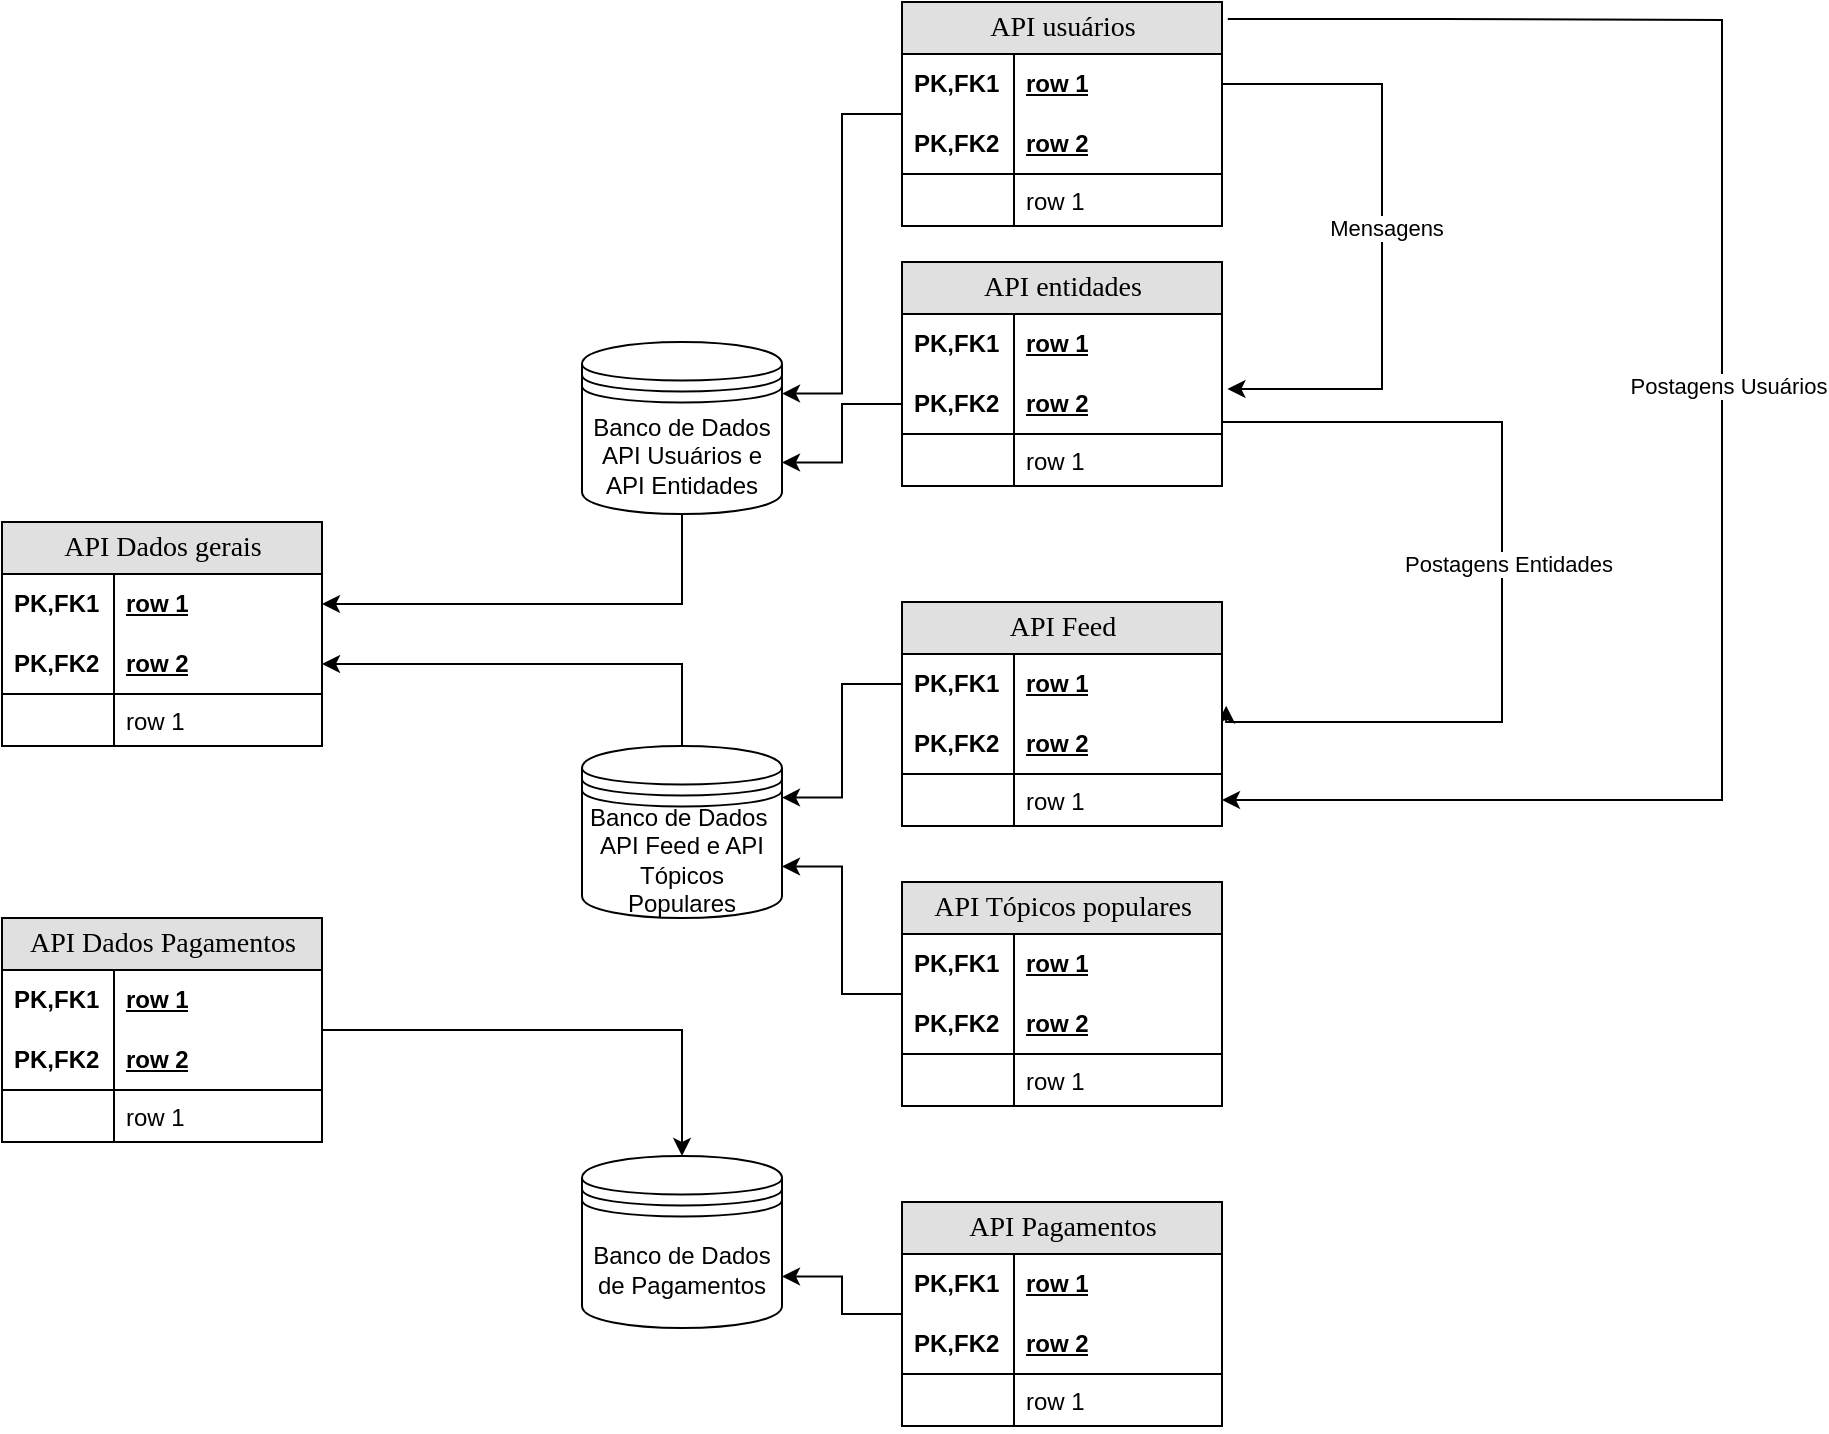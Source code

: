 <mxfile version="24.7.13">
  <diagram name="Page-1" id="e56a1550-8fbb-45ad-956c-1786394a9013">
    <mxGraphModel dx="3049" dy="795" grid="1" gridSize="10" guides="1" tooltips="1" connect="1" arrows="1" fold="1" page="1" pageScale="1" pageWidth="1100" pageHeight="850" background="none" math="0" shadow="0">
      <root>
        <mxCell id="0" />
        <mxCell id="1" parent="0" />
        <mxCell id="5-K3sK50ygORmTR-ccPb-88" style="edgeStyle=orthogonalEdgeStyle;rounded=0;orthogonalLoop=1;jettySize=auto;html=1;entryX=1;entryY=0.5;entryDx=0;entryDy=0;" edge="1" parent="1" source="5-K3sK50ygORmTR-ccPb-4" target="5-K3sK50ygORmTR-ccPb-80">
          <mxGeometry relative="1" as="geometry" />
        </mxCell>
        <mxCell id="5-K3sK50ygORmTR-ccPb-4" value="Banco de Dados API Usuários e API Entidades" style="shape=datastore;whiteSpace=wrap;html=1;" vertex="1" parent="1">
          <mxGeometry x="-420" y="200" width="100" height="86" as="geometry" />
        </mxCell>
        <mxCell id="5-K3sK50ygORmTR-ccPb-86" style="edgeStyle=orthogonalEdgeStyle;rounded=0;orthogonalLoop=1;jettySize=auto;html=1;entryX=1;entryY=0.5;entryDx=0;entryDy=0;" edge="1" parent="1" source="5-K3sK50ygORmTR-ccPb-5" target="5-K3sK50ygORmTR-ccPb-82">
          <mxGeometry relative="1" as="geometry" />
        </mxCell>
        <mxCell id="5-K3sK50ygORmTR-ccPb-5" value="Banco de Dados&amp;nbsp; API Feed e API Tópicos Populares" style="shape=datastore;whiteSpace=wrap;html=1;" vertex="1" parent="1">
          <mxGeometry x="-420" y="402" width="100" height="86" as="geometry" />
        </mxCell>
        <mxCell id="5-K3sK50ygORmTR-ccPb-6" value="Banco de Dados de Pagamentos" style="shape=datastore;whiteSpace=wrap;html=1;" vertex="1" parent="1">
          <mxGeometry x="-420" y="607" width="100" height="86" as="geometry" />
        </mxCell>
        <mxCell id="5-K3sK50ygORmTR-ccPb-46" style="edgeStyle=orthogonalEdgeStyle;rounded=0;orthogonalLoop=1;jettySize=auto;html=1;entryX=1;entryY=0.3;entryDx=0;entryDy=0;" edge="1" parent="1" source="5-K3sK50ygORmTR-ccPb-31" target="5-K3sK50ygORmTR-ccPb-4">
          <mxGeometry relative="1" as="geometry" />
        </mxCell>
        <mxCell id="5-K3sK50ygORmTR-ccPb-91" style="edgeStyle=orthogonalEdgeStyle;rounded=0;orthogonalLoop=1;jettySize=auto;html=1;entryX=1.013;entryY=0.861;entryDx=0;entryDy=0;entryPerimeter=0;" edge="1" parent="1" target="5-K3sK50ygORmTR-ccPb-55">
          <mxGeometry relative="1" as="geometry">
            <mxPoint x="-98.08" y="591.95" as="targetPoint" />
            <mxPoint x="-100" y="240" as="sourcePoint" />
            <Array as="points">
              <mxPoint x="40" y="240" />
              <mxPoint x="40" y="390" />
              <mxPoint x="-98" y="390" />
            </Array>
          </mxGeometry>
        </mxCell>
        <mxCell id="5-K3sK50ygORmTR-ccPb-93" value="Postagens Entidades" style="edgeLabel;html=1;align=center;verticalAlign=middle;resizable=0;points=[];" vertex="1" connectable="0" parent="5-K3sK50ygORmTR-ccPb-91">
          <mxGeometry x="-0.032" y="3" relative="1" as="geometry">
            <mxPoint as="offset" />
          </mxGeometry>
        </mxCell>
        <mxCell id="5-K3sK50ygORmTR-ccPb-31" value="API usuários" style="swimlane;html=1;fontStyle=0;childLayout=stackLayout;horizontal=1;startSize=26;fillColor=#e0e0e0;horizontalStack=0;resizeParent=1;resizeLast=0;collapsible=1;marginBottom=0;swimlaneFillColor=#ffffff;align=center;rounded=0;shadow=0;comic=0;labelBackgroundColor=none;strokeWidth=1;fontFamily=Verdana;fontSize=14" vertex="1" parent="1">
          <mxGeometry x="-260" y="30" width="160" height="112" as="geometry" />
        </mxCell>
        <mxCell id="5-K3sK50ygORmTR-ccPb-32" value="row 1" style="shape=partialRectangle;top=0;left=0;right=0;bottom=0;html=1;align=left;verticalAlign=middle;fillColor=none;spacingLeft=60;spacingRight=4;whiteSpace=wrap;overflow=hidden;rotatable=0;points=[[0,0.5],[1,0.5]];portConstraint=eastwest;dropTarget=0;fontStyle=5;" vertex="1" parent="5-K3sK50ygORmTR-ccPb-31">
          <mxGeometry y="26" width="160" height="30" as="geometry" />
        </mxCell>
        <mxCell id="5-K3sK50ygORmTR-ccPb-33" value="PK,FK1" style="shape=partialRectangle;fontStyle=1;top=0;left=0;bottom=0;html=1;fillColor=none;align=left;verticalAlign=middle;spacingLeft=4;spacingRight=4;whiteSpace=wrap;overflow=hidden;rotatable=0;points=[];portConstraint=eastwest;part=1;" vertex="1" connectable="0" parent="5-K3sK50ygORmTR-ccPb-32">
          <mxGeometry width="56" height="30" as="geometry" />
        </mxCell>
        <mxCell id="5-K3sK50ygORmTR-ccPb-34" value="row 2" style="shape=partialRectangle;top=0;left=0;right=0;bottom=1;html=1;align=left;verticalAlign=middle;fillColor=none;spacingLeft=60;spacingRight=4;whiteSpace=wrap;overflow=hidden;rotatable=0;points=[[0,0.5],[1,0.5]];portConstraint=eastwest;dropTarget=0;fontStyle=5;" vertex="1" parent="5-K3sK50ygORmTR-ccPb-31">
          <mxGeometry y="56" width="160" height="30" as="geometry" />
        </mxCell>
        <mxCell id="5-K3sK50ygORmTR-ccPb-35" value="PK,FK2" style="shape=partialRectangle;fontStyle=1;top=0;left=0;bottom=0;html=1;fillColor=none;align=left;verticalAlign=middle;spacingLeft=4;spacingRight=4;whiteSpace=wrap;overflow=hidden;rotatable=0;points=[];portConstraint=eastwest;part=1;" vertex="1" connectable="0" parent="5-K3sK50ygORmTR-ccPb-34">
          <mxGeometry width="56" height="30" as="geometry" />
        </mxCell>
        <mxCell id="5-K3sK50ygORmTR-ccPb-36" value="row 1" style="shape=partialRectangle;top=0;left=0;right=0;bottom=0;html=1;align=left;verticalAlign=top;fillColor=none;spacingLeft=60;spacingRight=4;whiteSpace=wrap;overflow=hidden;rotatable=0;points=[[0,0.5],[1,0.5]];portConstraint=eastwest;dropTarget=0;" vertex="1" parent="5-K3sK50ygORmTR-ccPb-31">
          <mxGeometry y="86" width="160" height="26" as="geometry" />
        </mxCell>
        <mxCell id="5-K3sK50ygORmTR-ccPb-37" value="" style="shape=partialRectangle;top=0;left=0;bottom=0;html=1;fillColor=none;align=left;verticalAlign=top;spacingLeft=4;spacingRight=4;whiteSpace=wrap;overflow=hidden;rotatable=0;points=[];portConstraint=eastwest;part=1;" vertex="1" connectable="0" parent="5-K3sK50ygORmTR-ccPb-36">
          <mxGeometry width="56" height="26" as="geometry" />
        </mxCell>
        <mxCell id="5-K3sK50ygORmTR-ccPb-38" value="API entidades" style="swimlane;html=1;fontStyle=0;childLayout=stackLayout;horizontal=1;startSize=26;fillColor=#e0e0e0;horizontalStack=0;resizeParent=1;resizeLast=0;collapsible=1;marginBottom=0;swimlaneFillColor=#ffffff;align=center;rounded=0;shadow=0;comic=0;labelBackgroundColor=none;strokeWidth=1;fontFamily=Verdana;fontSize=14" vertex="1" parent="1">
          <mxGeometry x="-260" y="160" width="160" height="112" as="geometry" />
        </mxCell>
        <mxCell id="5-K3sK50ygORmTR-ccPb-39" value="row 1" style="shape=partialRectangle;top=0;left=0;right=0;bottom=0;html=1;align=left;verticalAlign=middle;fillColor=none;spacingLeft=60;spacingRight=4;whiteSpace=wrap;overflow=hidden;rotatable=0;points=[[0,0.5],[1,0.5]];portConstraint=eastwest;dropTarget=0;fontStyle=5;" vertex="1" parent="5-K3sK50ygORmTR-ccPb-38">
          <mxGeometry y="26" width="160" height="30" as="geometry" />
        </mxCell>
        <mxCell id="5-K3sK50ygORmTR-ccPb-40" value="PK,FK1" style="shape=partialRectangle;fontStyle=1;top=0;left=0;bottom=0;html=1;fillColor=none;align=left;verticalAlign=middle;spacingLeft=4;spacingRight=4;whiteSpace=wrap;overflow=hidden;rotatable=0;points=[];portConstraint=eastwest;part=1;" vertex="1" connectable="0" parent="5-K3sK50ygORmTR-ccPb-39">
          <mxGeometry width="56" height="30" as="geometry" />
        </mxCell>
        <mxCell id="5-K3sK50ygORmTR-ccPb-41" value="row 2" style="shape=partialRectangle;top=0;left=0;right=0;bottom=1;html=1;align=left;verticalAlign=middle;fillColor=none;spacingLeft=60;spacingRight=4;whiteSpace=wrap;overflow=hidden;rotatable=0;points=[[0,0.5],[1,0.5]];portConstraint=eastwest;dropTarget=0;fontStyle=5;" vertex="1" parent="5-K3sK50ygORmTR-ccPb-38">
          <mxGeometry y="56" width="160" height="30" as="geometry" />
        </mxCell>
        <mxCell id="5-K3sK50ygORmTR-ccPb-42" value="PK,FK2" style="shape=partialRectangle;fontStyle=1;top=0;left=0;bottom=0;html=1;fillColor=none;align=left;verticalAlign=middle;spacingLeft=4;spacingRight=4;whiteSpace=wrap;overflow=hidden;rotatable=0;points=[];portConstraint=eastwest;part=1;" vertex="1" connectable="0" parent="5-K3sK50ygORmTR-ccPb-41">
          <mxGeometry width="56" height="30" as="geometry" />
        </mxCell>
        <mxCell id="5-K3sK50ygORmTR-ccPb-43" value="row 1" style="shape=partialRectangle;top=0;left=0;right=0;bottom=0;html=1;align=left;verticalAlign=top;fillColor=none;spacingLeft=60;spacingRight=4;whiteSpace=wrap;overflow=hidden;rotatable=0;points=[[0,0.5],[1,0.5]];portConstraint=eastwest;dropTarget=0;" vertex="1" parent="5-K3sK50ygORmTR-ccPb-38">
          <mxGeometry y="86" width="160" height="26" as="geometry" />
        </mxCell>
        <mxCell id="5-K3sK50ygORmTR-ccPb-44" value="" style="shape=partialRectangle;top=0;left=0;bottom=0;html=1;fillColor=none;align=left;verticalAlign=top;spacingLeft=4;spacingRight=4;whiteSpace=wrap;overflow=hidden;rotatable=0;points=[];portConstraint=eastwest;part=1;" vertex="1" connectable="0" parent="5-K3sK50ygORmTR-ccPb-43">
          <mxGeometry width="56" height="26" as="geometry" />
        </mxCell>
        <mxCell id="5-K3sK50ygORmTR-ccPb-45" style="edgeStyle=orthogonalEdgeStyle;rounded=0;orthogonalLoop=1;jettySize=auto;html=1;entryX=1;entryY=0.7;entryDx=0;entryDy=0;" edge="1" parent="1" source="5-K3sK50ygORmTR-ccPb-41" target="5-K3sK50ygORmTR-ccPb-4">
          <mxGeometry relative="1" as="geometry" />
        </mxCell>
        <mxCell id="5-K3sK50ygORmTR-ccPb-62" style="edgeStyle=orthogonalEdgeStyle;rounded=0;orthogonalLoop=1;jettySize=auto;html=1;entryX=1;entryY=0.7;entryDx=0;entryDy=0;" edge="1" parent="1" source="5-K3sK50ygORmTR-ccPb-47" target="5-K3sK50ygORmTR-ccPb-5">
          <mxGeometry relative="1" as="geometry" />
        </mxCell>
        <mxCell id="5-K3sK50ygORmTR-ccPb-47" value="API Tópicos populares" style="swimlane;html=1;fontStyle=0;childLayout=stackLayout;horizontal=1;startSize=26;fillColor=#e0e0e0;horizontalStack=0;resizeParent=1;resizeLast=0;collapsible=1;marginBottom=0;swimlaneFillColor=#ffffff;align=center;rounded=0;shadow=0;comic=0;labelBackgroundColor=none;strokeWidth=1;fontFamily=Verdana;fontSize=14" vertex="1" parent="1">
          <mxGeometry x="-260" y="470" width="160" height="112" as="geometry" />
        </mxCell>
        <mxCell id="5-K3sK50ygORmTR-ccPb-48" value="row 1" style="shape=partialRectangle;top=0;left=0;right=0;bottom=0;html=1;align=left;verticalAlign=middle;fillColor=none;spacingLeft=60;spacingRight=4;whiteSpace=wrap;overflow=hidden;rotatable=0;points=[[0,0.5],[1,0.5]];portConstraint=eastwest;dropTarget=0;fontStyle=5;" vertex="1" parent="5-K3sK50ygORmTR-ccPb-47">
          <mxGeometry y="26" width="160" height="30" as="geometry" />
        </mxCell>
        <mxCell id="5-K3sK50ygORmTR-ccPb-49" value="PK,FK1" style="shape=partialRectangle;fontStyle=1;top=0;left=0;bottom=0;html=1;fillColor=none;align=left;verticalAlign=middle;spacingLeft=4;spacingRight=4;whiteSpace=wrap;overflow=hidden;rotatable=0;points=[];portConstraint=eastwest;part=1;" vertex="1" connectable="0" parent="5-K3sK50ygORmTR-ccPb-48">
          <mxGeometry width="56" height="30" as="geometry" />
        </mxCell>
        <mxCell id="5-K3sK50ygORmTR-ccPb-50" value="row 2" style="shape=partialRectangle;top=0;left=0;right=0;bottom=1;html=1;align=left;verticalAlign=middle;fillColor=none;spacingLeft=60;spacingRight=4;whiteSpace=wrap;overflow=hidden;rotatable=0;points=[[0,0.5],[1,0.5]];portConstraint=eastwest;dropTarget=0;fontStyle=5;" vertex="1" parent="5-K3sK50ygORmTR-ccPb-47">
          <mxGeometry y="56" width="160" height="30" as="geometry" />
        </mxCell>
        <mxCell id="5-K3sK50ygORmTR-ccPb-51" value="PK,FK2" style="shape=partialRectangle;fontStyle=1;top=0;left=0;bottom=0;html=1;fillColor=none;align=left;verticalAlign=middle;spacingLeft=4;spacingRight=4;whiteSpace=wrap;overflow=hidden;rotatable=0;points=[];portConstraint=eastwest;part=1;" vertex="1" connectable="0" parent="5-K3sK50ygORmTR-ccPb-50">
          <mxGeometry width="56" height="30" as="geometry" />
        </mxCell>
        <mxCell id="5-K3sK50ygORmTR-ccPb-52" value="row 1" style="shape=partialRectangle;top=0;left=0;right=0;bottom=0;html=1;align=left;verticalAlign=top;fillColor=none;spacingLeft=60;spacingRight=4;whiteSpace=wrap;overflow=hidden;rotatable=0;points=[[0,0.5],[1,0.5]];portConstraint=eastwest;dropTarget=0;" vertex="1" parent="5-K3sK50ygORmTR-ccPb-47">
          <mxGeometry y="86" width="160" height="26" as="geometry" />
        </mxCell>
        <mxCell id="5-K3sK50ygORmTR-ccPb-53" value="" style="shape=partialRectangle;top=0;left=0;bottom=0;html=1;fillColor=none;align=left;verticalAlign=top;spacingLeft=4;spacingRight=4;whiteSpace=wrap;overflow=hidden;rotatable=0;points=[];portConstraint=eastwest;part=1;" vertex="1" connectable="0" parent="5-K3sK50ygORmTR-ccPb-52">
          <mxGeometry width="56" height="26" as="geometry" />
        </mxCell>
        <mxCell id="5-K3sK50ygORmTR-ccPb-54" value="API Feed" style="swimlane;html=1;fontStyle=0;childLayout=stackLayout;horizontal=1;startSize=26;fillColor=#e0e0e0;horizontalStack=0;resizeParent=1;resizeLast=0;collapsible=1;marginBottom=0;swimlaneFillColor=#ffffff;align=center;rounded=0;shadow=0;comic=0;labelBackgroundColor=none;strokeWidth=1;fontFamily=Verdana;fontSize=14" vertex="1" parent="1">
          <mxGeometry x="-260" y="330" width="160" height="112" as="geometry" />
        </mxCell>
        <mxCell id="5-K3sK50ygORmTR-ccPb-55" value="row 1" style="shape=partialRectangle;top=0;left=0;right=0;bottom=0;html=1;align=left;verticalAlign=middle;fillColor=none;spacingLeft=60;spacingRight=4;whiteSpace=wrap;overflow=hidden;rotatable=0;points=[[0,0.5],[1,0.5]];portConstraint=eastwest;dropTarget=0;fontStyle=5;" vertex="1" parent="5-K3sK50ygORmTR-ccPb-54">
          <mxGeometry y="26" width="160" height="30" as="geometry" />
        </mxCell>
        <mxCell id="5-K3sK50ygORmTR-ccPb-56" value="PK,FK1" style="shape=partialRectangle;fontStyle=1;top=0;left=0;bottom=0;html=1;fillColor=none;align=left;verticalAlign=middle;spacingLeft=4;spacingRight=4;whiteSpace=wrap;overflow=hidden;rotatable=0;points=[];portConstraint=eastwest;part=1;" vertex="1" connectable="0" parent="5-K3sK50ygORmTR-ccPb-55">
          <mxGeometry width="56" height="30" as="geometry" />
        </mxCell>
        <mxCell id="5-K3sK50ygORmTR-ccPb-57" value="row 2" style="shape=partialRectangle;top=0;left=0;right=0;bottom=1;html=1;align=left;verticalAlign=middle;fillColor=none;spacingLeft=60;spacingRight=4;whiteSpace=wrap;overflow=hidden;rotatable=0;points=[[0,0.5],[1,0.5]];portConstraint=eastwest;dropTarget=0;fontStyle=5;" vertex="1" parent="5-K3sK50ygORmTR-ccPb-54">
          <mxGeometry y="56" width="160" height="30" as="geometry" />
        </mxCell>
        <mxCell id="5-K3sK50ygORmTR-ccPb-58" value="PK,FK2" style="shape=partialRectangle;fontStyle=1;top=0;left=0;bottom=0;html=1;fillColor=none;align=left;verticalAlign=middle;spacingLeft=4;spacingRight=4;whiteSpace=wrap;overflow=hidden;rotatable=0;points=[];portConstraint=eastwest;part=1;" vertex="1" connectable="0" parent="5-K3sK50ygORmTR-ccPb-57">
          <mxGeometry width="56" height="30" as="geometry" />
        </mxCell>
        <mxCell id="5-K3sK50ygORmTR-ccPb-59" value="row 1" style="shape=partialRectangle;top=0;left=0;right=0;bottom=0;html=1;align=left;verticalAlign=top;fillColor=none;spacingLeft=60;spacingRight=4;whiteSpace=wrap;overflow=hidden;rotatable=0;points=[[0,0.5],[1,0.5]];portConstraint=eastwest;dropTarget=0;" vertex="1" parent="5-K3sK50ygORmTR-ccPb-54">
          <mxGeometry y="86" width="160" height="26" as="geometry" />
        </mxCell>
        <mxCell id="5-K3sK50ygORmTR-ccPb-60" value="" style="shape=partialRectangle;top=0;left=0;bottom=0;html=1;fillColor=none;align=left;verticalAlign=top;spacingLeft=4;spacingRight=4;whiteSpace=wrap;overflow=hidden;rotatable=0;points=[];portConstraint=eastwest;part=1;" vertex="1" connectable="0" parent="5-K3sK50ygORmTR-ccPb-59">
          <mxGeometry width="56" height="26" as="geometry" />
        </mxCell>
        <mxCell id="5-K3sK50ygORmTR-ccPb-61" style="edgeStyle=orthogonalEdgeStyle;rounded=0;orthogonalLoop=1;jettySize=auto;html=1;entryX=1;entryY=0.3;entryDx=0;entryDy=0;" edge="1" parent="1" source="5-K3sK50ygORmTR-ccPb-55" target="5-K3sK50ygORmTR-ccPb-5">
          <mxGeometry relative="1" as="geometry" />
        </mxCell>
        <mxCell id="5-K3sK50ygORmTR-ccPb-78" style="edgeStyle=orthogonalEdgeStyle;rounded=0;orthogonalLoop=1;jettySize=auto;html=1;entryX=1;entryY=0.7;entryDx=0;entryDy=0;" edge="1" parent="1" source="5-K3sK50ygORmTR-ccPb-63" target="5-K3sK50ygORmTR-ccPb-6">
          <mxGeometry relative="1" as="geometry" />
        </mxCell>
        <mxCell id="5-K3sK50ygORmTR-ccPb-63" value="API Pagamentos" style="swimlane;html=1;fontStyle=0;childLayout=stackLayout;horizontal=1;startSize=26;fillColor=#e0e0e0;horizontalStack=0;resizeParent=1;resizeLast=0;collapsible=1;marginBottom=0;swimlaneFillColor=#ffffff;align=center;rounded=0;shadow=0;comic=0;labelBackgroundColor=none;strokeWidth=1;fontFamily=Verdana;fontSize=14" vertex="1" parent="1">
          <mxGeometry x="-260" y="630" width="160" height="112" as="geometry" />
        </mxCell>
        <mxCell id="5-K3sK50ygORmTR-ccPb-64" value="row 1" style="shape=partialRectangle;top=0;left=0;right=0;bottom=0;html=1;align=left;verticalAlign=middle;fillColor=none;spacingLeft=60;spacingRight=4;whiteSpace=wrap;overflow=hidden;rotatable=0;points=[[0,0.5],[1,0.5]];portConstraint=eastwest;dropTarget=0;fontStyle=5;" vertex="1" parent="5-K3sK50ygORmTR-ccPb-63">
          <mxGeometry y="26" width="160" height="30" as="geometry" />
        </mxCell>
        <mxCell id="5-K3sK50ygORmTR-ccPb-65" value="PK,FK1" style="shape=partialRectangle;fontStyle=1;top=0;left=0;bottom=0;html=1;fillColor=none;align=left;verticalAlign=middle;spacingLeft=4;spacingRight=4;whiteSpace=wrap;overflow=hidden;rotatable=0;points=[];portConstraint=eastwest;part=1;" vertex="1" connectable="0" parent="5-K3sK50ygORmTR-ccPb-64">
          <mxGeometry width="56" height="30" as="geometry" />
        </mxCell>
        <mxCell id="5-K3sK50ygORmTR-ccPb-66" value="row 2" style="shape=partialRectangle;top=0;left=0;right=0;bottom=1;html=1;align=left;verticalAlign=middle;fillColor=none;spacingLeft=60;spacingRight=4;whiteSpace=wrap;overflow=hidden;rotatable=0;points=[[0,0.5],[1,0.5]];portConstraint=eastwest;dropTarget=0;fontStyle=5;" vertex="1" parent="5-K3sK50ygORmTR-ccPb-63">
          <mxGeometry y="56" width="160" height="30" as="geometry" />
        </mxCell>
        <mxCell id="5-K3sK50ygORmTR-ccPb-67" value="PK,FK2" style="shape=partialRectangle;fontStyle=1;top=0;left=0;bottom=0;html=1;fillColor=none;align=left;verticalAlign=middle;spacingLeft=4;spacingRight=4;whiteSpace=wrap;overflow=hidden;rotatable=0;points=[];portConstraint=eastwest;part=1;" vertex="1" connectable="0" parent="5-K3sK50ygORmTR-ccPb-66">
          <mxGeometry width="56" height="30" as="geometry" />
        </mxCell>
        <mxCell id="5-K3sK50ygORmTR-ccPb-68" value="row 1" style="shape=partialRectangle;top=0;left=0;right=0;bottom=0;html=1;align=left;verticalAlign=top;fillColor=none;spacingLeft=60;spacingRight=4;whiteSpace=wrap;overflow=hidden;rotatable=0;points=[[0,0.5],[1,0.5]];portConstraint=eastwest;dropTarget=0;" vertex="1" parent="5-K3sK50ygORmTR-ccPb-63">
          <mxGeometry y="86" width="160" height="26" as="geometry" />
        </mxCell>
        <mxCell id="5-K3sK50ygORmTR-ccPb-69" value="" style="shape=partialRectangle;top=0;left=0;bottom=0;html=1;fillColor=none;align=left;verticalAlign=top;spacingLeft=4;spacingRight=4;whiteSpace=wrap;overflow=hidden;rotatable=0;points=[];portConstraint=eastwest;part=1;" vertex="1" connectable="0" parent="5-K3sK50ygORmTR-ccPb-68">
          <mxGeometry width="56" height="26" as="geometry" />
        </mxCell>
        <mxCell id="5-K3sK50ygORmTR-ccPb-77" style="edgeStyle=orthogonalEdgeStyle;rounded=0;orthogonalLoop=1;jettySize=auto;html=1;" edge="1" parent="1" source="5-K3sK50ygORmTR-ccPb-70" target="5-K3sK50ygORmTR-ccPb-6">
          <mxGeometry relative="1" as="geometry" />
        </mxCell>
        <mxCell id="5-K3sK50ygORmTR-ccPb-70" value="API Dados Pagamentos" style="swimlane;html=1;fontStyle=0;childLayout=stackLayout;horizontal=1;startSize=26;fillColor=#e0e0e0;horizontalStack=0;resizeParent=1;resizeLast=0;collapsible=1;marginBottom=0;swimlaneFillColor=#ffffff;align=center;rounded=0;shadow=0;comic=0;labelBackgroundColor=none;strokeWidth=1;fontFamily=Verdana;fontSize=14" vertex="1" parent="1">
          <mxGeometry x="-710" y="488" width="160" height="112" as="geometry" />
        </mxCell>
        <mxCell id="5-K3sK50ygORmTR-ccPb-71" value="row 1" style="shape=partialRectangle;top=0;left=0;right=0;bottom=0;html=1;align=left;verticalAlign=middle;fillColor=none;spacingLeft=60;spacingRight=4;whiteSpace=wrap;overflow=hidden;rotatable=0;points=[[0,0.5],[1,0.5]];portConstraint=eastwest;dropTarget=0;fontStyle=5;" vertex="1" parent="5-K3sK50ygORmTR-ccPb-70">
          <mxGeometry y="26" width="160" height="30" as="geometry" />
        </mxCell>
        <mxCell id="5-K3sK50ygORmTR-ccPb-72" value="PK,FK1" style="shape=partialRectangle;fontStyle=1;top=0;left=0;bottom=0;html=1;fillColor=none;align=left;verticalAlign=middle;spacingLeft=4;spacingRight=4;whiteSpace=wrap;overflow=hidden;rotatable=0;points=[];portConstraint=eastwest;part=1;" vertex="1" connectable="0" parent="5-K3sK50ygORmTR-ccPb-71">
          <mxGeometry width="56" height="30" as="geometry" />
        </mxCell>
        <mxCell id="5-K3sK50ygORmTR-ccPb-73" value="row 2" style="shape=partialRectangle;top=0;left=0;right=0;bottom=1;html=1;align=left;verticalAlign=middle;fillColor=none;spacingLeft=60;spacingRight=4;whiteSpace=wrap;overflow=hidden;rotatable=0;points=[[0,0.5],[1,0.5]];portConstraint=eastwest;dropTarget=0;fontStyle=5;" vertex="1" parent="5-K3sK50ygORmTR-ccPb-70">
          <mxGeometry y="56" width="160" height="30" as="geometry" />
        </mxCell>
        <mxCell id="5-K3sK50ygORmTR-ccPb-74" value="PK,FK2" style="shape=partialRectangle;fontStyle=1;top=0;left=0;bottom=0;html=1;fillColor=none;align=left;verticalAlign=middle;spacingLeft=4;spacingRight=4;whiteSpace=wrap;overflow=hidden;rotatable=0;points=[];portConstraint=eastwest;part=1;" vertex="1" connectable="0" parent="5-K3sK50ygORmTR-ccPb-73">
          <mxGeometry width="56" height="30" as="geometry" />
        </mxCell>
        <mxCell id="5-K3sK50ygORmTR-ccPb-75" value="row 1" style="shape=partialRectangle;top=0;left=0;right=0;bottom=0;html=1;align=left;verticalAlign=top;fillColor=none;spacingLeft=60;spacingRight=4;whiteSpace=wrap;overflow=hidden;rotatable=0;points=[[0,0.5],[1,0.5]];portConstraint=eastwest;dropTarget=0;" vertex="1" parent="5-K3sK50ygORmTR-ccPb-70">
          <mxGeometry y="86" width="160" height="26" as="geometry" />
        </mxCell>
        <mxCell id="5-K3sK50ygORmTR-ccPb-76" value="" style="shape=partialRectangle;top=0;left=0;bottom=0;html=1;fillColor=none;align=left;verticalAlign=top;spacingLeft=4;spacingRight=4;whiteSpace=wrap;overflow=hidden;rotatable=0;points=[];portConstraint=eastwest;part=1;" vertex="1" connectable="0" parent="5-K3sK50ygORmTR-ccPb-75">
          <mxGeometry width="56" height="26" as="geometry" />
        </mxCell>
        <mxCell id="5-K3sK50ygORmTR-ccPb-79" value="API Dados gerais" style="swimlane;html=1;fontStyle=0;childLayout=stackLayout;horizontal=1;startSize=26;fillColor=#e0e0e0;horizontalStack=0;resizeParent=1;resizeLast=0;collapsible=1;marginBottom=0;swimlaneFillColor=#ffffff;align=center;rounded=0;shadow=0;comic=0;labelBackgroundColor=none;strokeWidth=1;fontFamily=Verdana;fontSize=14" vertex="1" parent="1">
          <mxGeometry x="-710" y="290" width="160" height="112" as="geometry" />
        </mxCell>
        <mxCell id="5-K3sK50ygORmTR-ccPb-80" value="row 1" style="shape=partialRectangle;top=0;left=0;right=0;bottom=0;html=1;align=left;verticalAlign=middle;fillColor=none;spacingLeft=60;spacingRight=4;whiteSpace=wrap;overflow=hidden;rotatable=0;points=[[0,0.5],[1,0.5]];portConstraint=eastwest;dropTarget=0;fontStyle=5;" vertex="1" parent="5-K3sK50ygORmTR-ccPb-79">
          <mxGeometry y="26" width="160" height="30" as="geometry" />
        </mxCell>
        <mxCell id="5-K3sK50ygORmTR-ccPb-81" value="PK,FK1" style="shape=partialRectangle;fontStyle=1;top=0;left=0;bottom=0;html=1;fillColor=none;align=left;verticalAlign=middle;spacingLeft=4;spacingRight=4;whiteSpace=wrap;overflow=hidden;rotatable=0;points=[];portConstraint=eastwest;part=1;" vertex="1" connectable="0" parent="5-K3sK50ygORmTR-ccPb-80">
          <mxGeometry width="56" height="30" as="geometry" />
        </mxCell>
        <mxCell id="5-K3sK50ygORmTR-ccPb-82" value="row 2" style="shape=partialRectangle;top=0;left=0;right=0;bottom=1;html=1;align=left;verticalAlign=middle;fillColor=none;spacingLeft=60;spacingRight=4;whiteSpace=wrap;overflow=hidden;rotatable=0;points=[[0,0.5],[1,0.5]];portConstraint=eastwest;dropTarget=0;fontStyle=5;" vertex="1" parent="5-K3sK50ygORmTR-ccPb-79">
          <mxGeometry y="56" width="160" height="30" as="geometry" />
        </mxCell>
        <mxCell id="5-K3sK50ygORmTR-ccPb-83" value="PK,FK2" style="shape=partialRectangle;fontStyle=1;top=0;left=0;bottom=0;html=1;fillColor=none;align=left;verticalAlign=middle;spacingLeft=4;spacingRight=4;whiteSpace=wrap;overflow=hidden;rotatable=0;points=[];portConstraint=eastwest;part=1;" vertex="1" connectable="0" parent="5-K3sK50ygORmTR-ccPb-82">
          <mxGeometry width="56" height="30" as="geometry" />
        </mxCell>
        <mxCell id="5-K3sK50ygORmTR-ccPb-84" value="row 1" style="shape=partialRectangle;top=0;left=0;right=0;bottom=0;html=1;align=left;verticalAlign=top;fillColor=none;spacingLeft=60;spacingRight=4;whiteSpace=wrap;overflow=hidden;rotatable=0;points=[[0,0.5],[1,0.5]];portConstraint=eastwest;dropTarget=0;" vertex="1" parent="5-K3sK50ygORmTR-ccPb-79">
          <mxGeometry y="86" width="160" height="26" as="geometry" />
        </mxCell>
        <mxCell id="5-K3sK50ygORmTR-ccPb-85" value="" style="shape=partialRectangle;top=0;left=0;bottom=0;html=1;fillColor=none;align=left;verticalAlign=top;spacingLeft=4;spacingRight=4;whiteSpace=wrap;overflow=hidden;rotatable=0;points=[];portConstraint=eastwest;part=1;" vertex="1" connectable="0" parent="5-K3sK50ygORmTR-ccPb-84">
          <mxGeometry width="56" height="26" as="geometry" />
        </mxCell>
        <mxCell id="5-K3sK50ygORmTR-ccPb-89" style="edgeStyle=orthogonalEdgeStyle;rounded=0;orthogonalLoop=1;jettySize=auto;html=1;entryX=1.017;entryY=0.249;entryDx=0;entryDy=0;entryPerimeter=0;exitX=1;exitY=0.5;exitDx=0;exitDy=0;" edge="1" parent="1" source="5-K3sK50ygORmTR-ccPb-32" target="5-K3sK50ygORmTR-ccPb-41">
          <mxGeometry relative="1" as="geometry">
            <mxPoint x="20" y="210" as="targetPoint" />
            <Array as="points">
              <mxPoint x="-20" y="71" />
              <mxPoint x="-20" y="223" />
            </Array>
          </mxGeometry>
        </mxCell>
        <mxCell id="5-K3sK50ygORmTR-ccPb-90" value="Mensagens" style="edgeLabel;html=1;align=center;verticalAlign=middle;resizable=0;points=[];" vertex="1" connectable="0" parent="5-K3sK50ygORmTR-ccPb-89">
          <mxGeometry x="-0.023" y="2" relative="1" as="geometry">
            <mxPoint as="offset" />
          </mxGeometry>
        </mxCell>
        <mxCell id="5-K3sK50ygORmTR-ccPb-94" style="edgeStyle=orthogonalEdgeStyle;rounded=0;orthogonalLoop=1;jettySize=auto;html=1;entryX=1;entryY=0.5;entryDx=0;entryDy=0;exitX=1.018;exitY=0.076;exitDx=0;exitDy=0;exitPerimeter=0;" edge="1" parent="1" source="5-K3sK50ygORmTR-ccPb-31" target="5-K3sK50ygORmTR-ccPb-59">
          <mxGeometry relative="1" as="geometry">
            <mxPoint x="11.92" y="424.95" as="targetPoint" />
            <mxPoint x="10.0" y="244.08" as="sourcePoint" />
            <Array as="points">
              <mxPoint x="10" y="39" />
              <mxPoint x="150" y="39" />
              <mxPoint x="150" y="429" />
            </Array>
          </mxGeometry>
        </mxCell>
        <mxCell id="5-K3sK50ygORmTR-ccPb-95" value="Postagens Usuários" style="edgeLabel;html=1;align=center;verticalAlign=middle;resizable=0;points=[];" vertex="1" connectable="0" parent="5-K3sK50ygORmTR-ccPb-94">
          <mxGeometry x="-0.032" y="3" relative="1" as="geometry">
            <mxPoint as="offset" />
          </mxGeometry>
        </mxCell>
      </root>
    </mxGraphModel>
  </diagram>
</mxfile>
